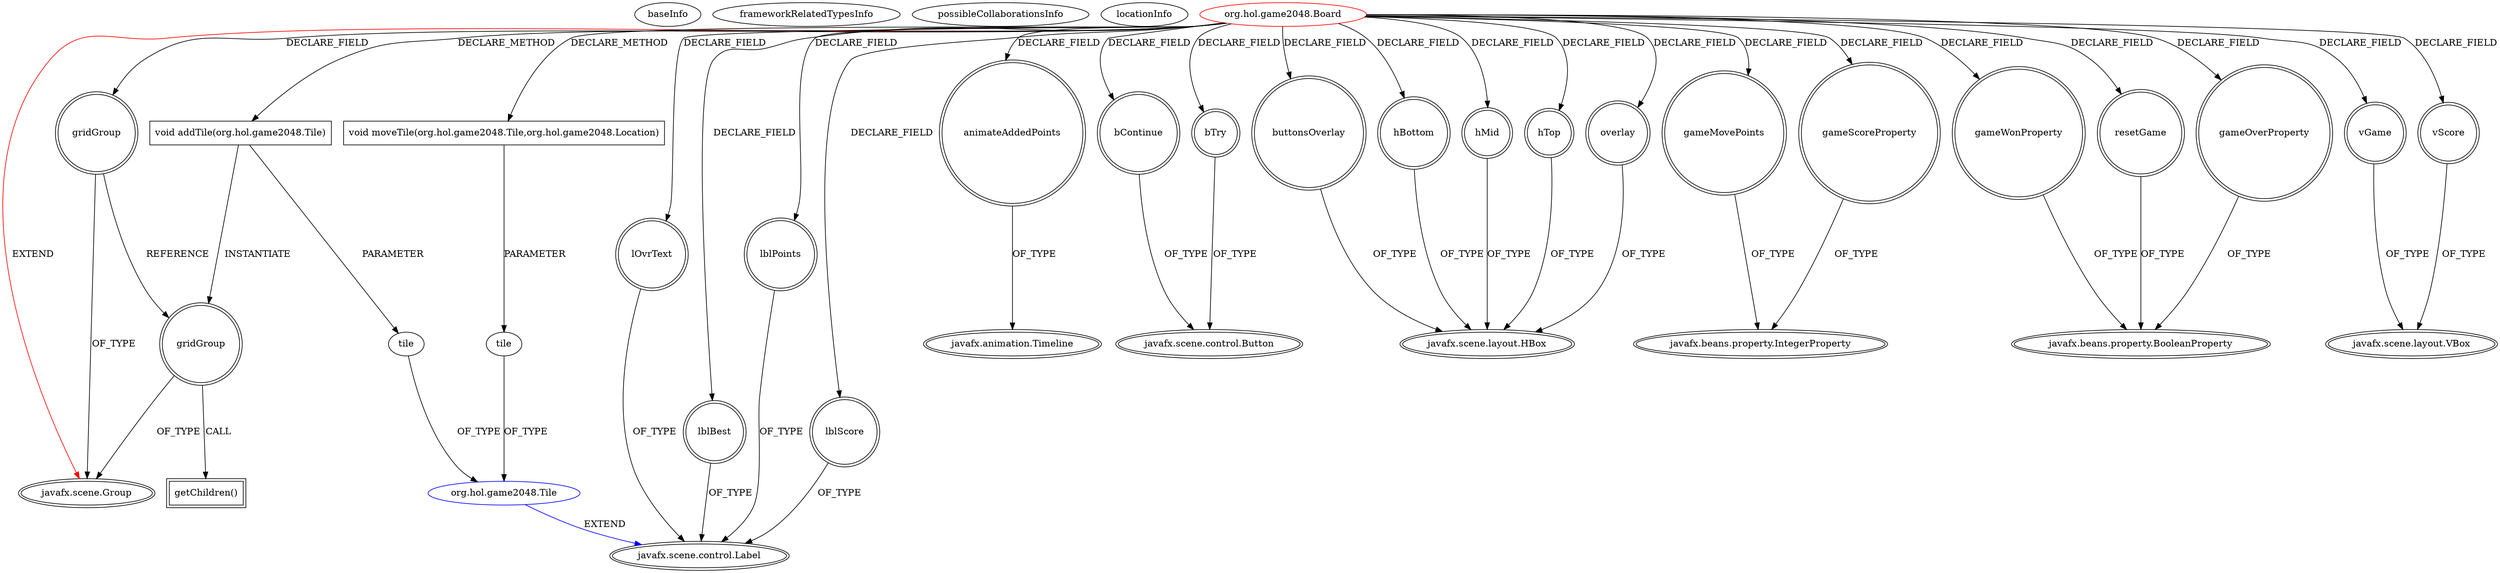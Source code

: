 digraph {
baseInfo[graphId=3394,category="extension_graph",isAnonymous=false,possibleRelation=true]
frameworkRelatedTypesInfo[0="javafx.scene.Group"]
possibleCollaborationsInfo[0="3394~CLIENT_METHOD_DECLARATION-PARAMETER_DECLARATION-CLIENT_METHOD_DECLARATION-PARAMETER_DECLARATION-~javafx.scene.Group ~javafx.scene.control.Label ~false~false"]
locationInfo[projectName="jperedadnr-Game2048HOL",filePath="/jperedadnr-Game2048HOL/Game2048HOL-master/src/org/hol/game2048/Board.java",contextSignature="Board",graphId="3394"]
0[label="org.hol.game2048.Board",vertexType="ROOT_CLIENT_CLASS_DECLARATION",isFrameworkType=false,color=red]
1[label="javafx.scene.Group",vertexType="FRAMEWORK_CLASS_TYPE",isFrameworkType=true,peripheries=2]
2[label="animateAddedPoints",vertexType="FIELD_DECLARATION",isFrameworkType=true,peripheries=2,shape=circle]
3[label="javafx.animation.Timeline",vertexType="FRAMEWORK_CLASS_TYPE",isFrameworkType=true,peripheries=2]
4[label="bContinue",vertexType="FIELD_DECLARATION",isFrameworkType=true,peripheries=2,shape=circle]
5[label="javafx.scene.control.Button",vertexType="FRAMEWORK_CLASS_TYPE",isFrameworkType=true,peripheries=2]
6[label="bTry",vertexType="FIELD_DECLARATION",isFrameworkType=true,peripheries=2,shape=circle]
8[label="buttonsOverlay",vertexType="FIELD_DECLARATION",isFrameworkType=true,peripheries=2,shape=circle]
9[label="javafx.scene.layout.HBox",vertexType="FRAMEWORK_CLASS_TYPE",isFrameworkType=true,peripheries=2]
10[label="gameMovePoints",vertexType="FIELD_DECLARATION",isFrameworkType=true,peripheries=2,shape=circle]
11[label="javafx.beans.property.IntegerProperty",vertexType="FRAMEWORK_CLASS_TYPE",isFrameworkType=true,peripheries=2]
12[label="gameOverProperty",vertexType="FIELD_DECLARATION",isFrameworkType=true,peripheries=2,shape=circle]
13[label="javafx.beans.property.BooleanProperty",vertexType="FRAMEWORK_CLASS_TYPE",isFrameworkType=true,peripheries=2]
14[label="gameScoreProperty",vertexType="FIELD_DECLARATION",isFrameworkType=true,peripheries=2,shape=circle]
16[label="gameWonProperty",vertexType="FIELD_DECLARATION",isFrameworkType=true,peripheries=2,shape=circle]
18[label="gridGroup",vertexType="FIELD_DECLARATION",isFrameworkType=true,peripheries=2,shape=circle]
20[label="hBottom",vertexType="FIELD_DECLARATION",isFrameworkType=true,peripheries=2,shape=circle]
22[label="hMid",vertexType="FIELD_DECLARATION",isFrameworkType=true,peripheries=2,shape=circle]
24[label="hTop",vertexType="FIELD_DECLARATION",isFrameworkType=true,peripheries=2,shape=circle]
26[label="lOvrText",vertexType="FIELD_DECLARATION",isFrameworkType=true,peripheries=2,shape=circle]
27[label="javafx.scene.control.Label",vertexType="FRAMEWORK_CLASS_TYPE",isFrameworkType=true,peripheries=2]
28[label="lblBest",vertexType="FIELD_DECLARATION",isFrameworkType=true,peripheries=2,shape=circle]
30[label="lblPoints",vertexType="FIELD_DECLARATION",isFrameworkType=true,peripheries=2,shape=circle]
32[label="lblScore",vertexType="FIELD_DECLARATION",isFrameworkType=true,peripheries=2,shape=circle]
34[label="overlay",vertexType="FIELD_DECLARATION",isFrameworkType=true,peripheries=2,shape=circle]
36[label="resetGame",vertexType="FIELD_DECLARATION",isFrameworkType=true,peripheries=2,shape=circle]
38[label="vGame",vertexType="FIELD_DECLARATION",isFrameworkType=true,peripheries=2,shape=circle]
39[label="javafx.scene.layout.VBox",vertexType="FRAMEWORK_CLASS_TYPE",isFrameworkType=true,peripheries=2]
40[label="vScore",vertexType="FIELD_DECLARATION",isFrameworkType=true,peripheries=2,shape=circle]
83[label="void addTile(org.hol.game2048.Tile)",vertexType="CLIENT_METHOD_DECLARATION",isFrameworkType=false,shape=box]
84[label="tile",vertexType="PARAMETER_DECLARATION",isFrameworkType=false]
85[label="org.hol.game2048.Tile",vertexType="REFERENCE_CLIENT_CLASS_DECLARATION",isFrameworkType=false,color=blue]
87[label="gridGroup",vertexType="VARIABLE_EXPRESION",isFrameworkType=true,peripheries=2,shape=circle]
88[label="getChildren()",vertexType="INSIDE_CALL",isFrameworkType=true,peripheries=2,shape=box]
90[label="void moveTile(org.hol.game2048.Tile,org.hol.game2048.Location)",vertexType="CLIENT_METHOD_DECLARATION",isFrameworkType=false,shape=box]
91[label="tile",vertexType="PARAMETER_DECLARATION",isFrameworkType=false]
0->1[label="EXTEND",color=red]
0->2[label="DECLARE_FIELD"]
2->3[label="OF_TYPE"]
0->4[label="DECLARE_FIELD"]
4->5[label="OF_TYPE"]
0->6[label="DECLARE_FIELD"]
6->5[label="OF_TYPE"]
0->8[label="DECLARE_FIELD"]
8->9[label="OF_TYPE"]
0->10[label="DECLARE_FIELD"]
10->11[label="OF_TYPE"]
0->12[label="DECLARE_FIELD"]
12->13[label="OF_TYPE"]
0->14[label="DECLARE_FIELD"]
14->11[label="OF_TYPE"]
0->16[label="DECLARE_FIELD"]
16->13[label="OF_TYPE"]
0->18[label="DECLARE_FIELD"]
18->1[label="OF_TYPE"]
0->20[label="DECLARE_FIELD"]
20->9[label="OF_TYPE"]
0->22[label="DECLARE_FIELD"]
22->9[label="OF_TYPE"]
0->24[label="DECLARE_FIELD"]
24->9[label="OF_TYPE"]
0->26[label="DECLARE_FIELD"]
26->27[label="OF_TYPE"]
0->28[label="DECLARE_FIELD"]
28->27[label="OF_TYPE"]
0->30[label="DECLARE_FIELD"]
30->27[label="OF_TYPE"]
0->32[label="DECLARE_FIELD"]
32->27[label="OF_TYPE"]
0->34[label="DECLARE_FIELD"]
34->9[label="OF_TYPE"]
0->36[label="DECLARE_FIELD"]
36->13[label="OF_TYPE"]
0->38[label="DECLARE_FIELD"]
38->39[label="OF_TYPE"]
0->40[label="DECLARE_FIELD"]
40->39[label="OF_TYPE"]
0->83[label="DECLARE_METHOD"]
85->27[label="EXTEND",color=blue]
84->85[label="OF_TYPE"]
83->84[label="PARAMETER"]
83->87[label="INSTANTIATE"]
18->87[label="REFERENCE"]
87->1[label="OF_TYPE"]
87->88[label="CALL"]
0->90[label="DECLARE_METHOD"]
91->85[label="OF_TYPE"]
90->91[label="PARAMETER"]
}
